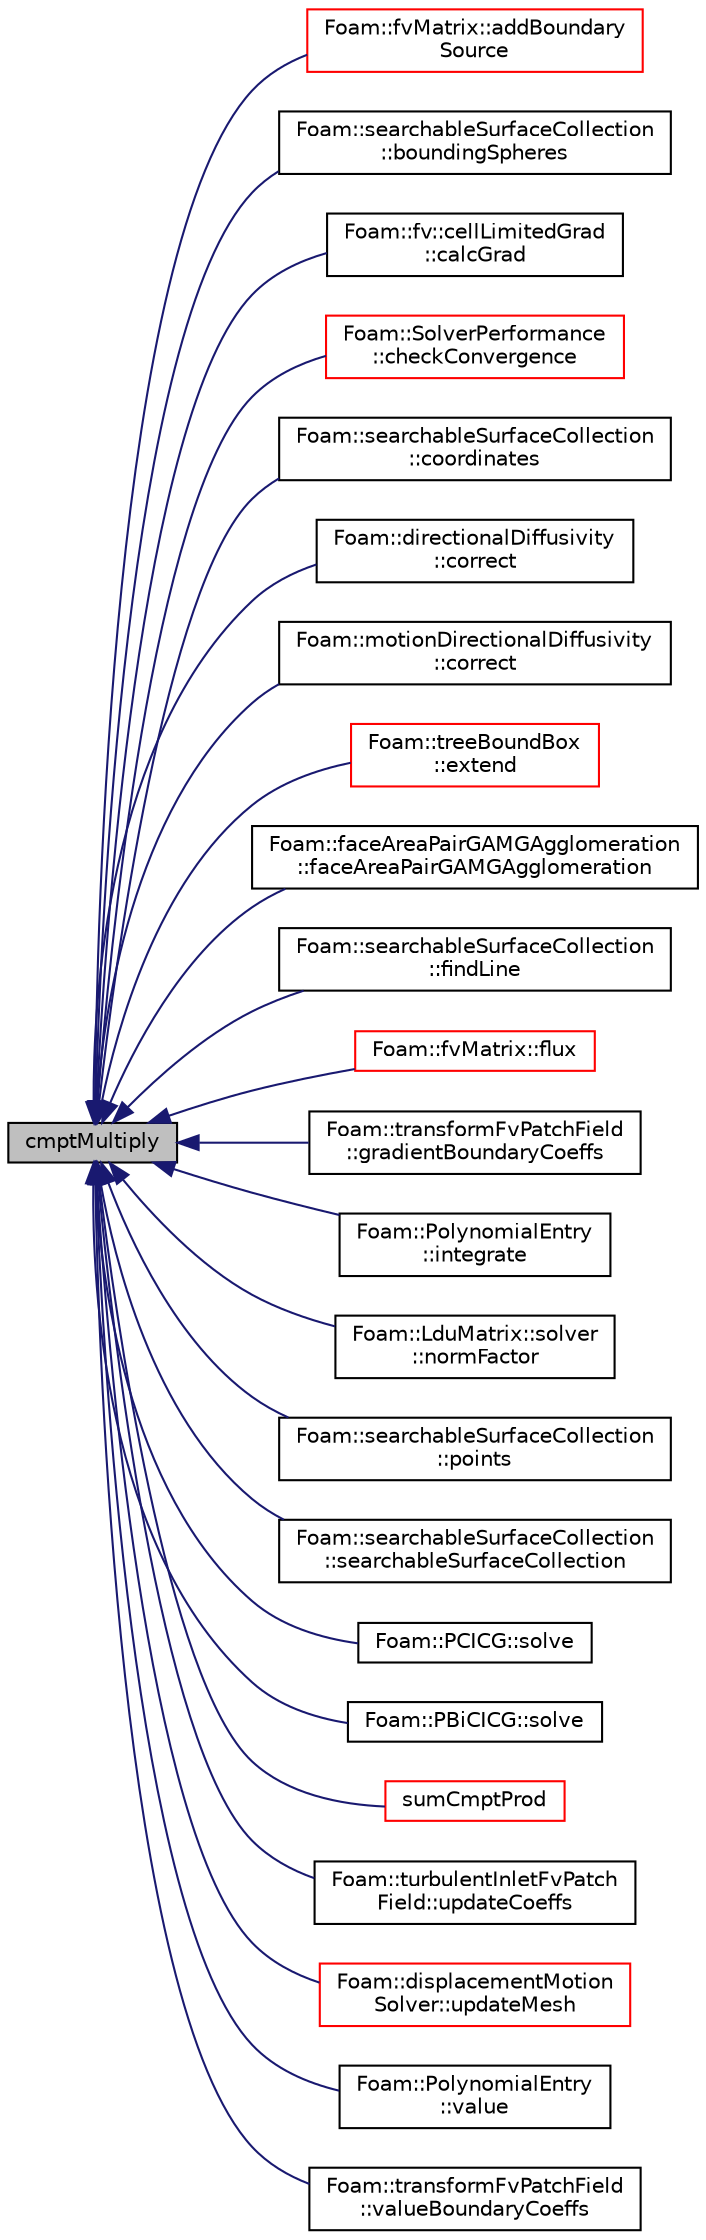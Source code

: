 digraph "cmptMultiply"
{
  bgcolor="transparent";
  edge [fontname="Helvetica",fontsize="10",labelfontname="Helvetica",labelfontsize="10"];
  node [fontname="Helvetica",fontsize="10",shape=record];
  rankdir="LR";
  Node1 [label="cmptMultiply",height=0.2,width=0.4,color="black", fillcolor="grey75", style="filled", fontcolor="black"];
  Node1 -> Node2 [dir="back",color="midnightblue",fontsize="10",style="solid",fontname="Helvetica"];
  Node2 [label="Foam::fvMatrix::addBoundary\lSource",height=0.2,width=0.4,color="red",URL="$a00875.html#a0011948a44dfba18f7aa66cf672fbfec"];
  Node1 -> Node3 [dir="back",color="midnightblue",fontsize="10",style="solid",fontname="Helvetica"];
  Node3 [label="Foam::searchableSurfaceCollection\l::boundingSpheres",height=0.2,width=0.4,color="black",URL="$a02260.html#af4690dee4a2416d50cd4376b4f6fad03",tooltip="Get bounding spheres (centre and radius squared), one per element. "];
  Node1 -> Node4 [dir="back",color="midnightblue",fontsize="10",style="solid",fontname="Helvetica"];
  Node4 [label="Foam::fv::cellLimitedGrad\l::calcGrad",height=0.2,width=0.4,color="black",URL="$a00216.html#a9e6946d5c172823826c394cab9979f17"];
  Node1 -> Node5 [dir="back",color="midnightblue",fontsize="10",style="solid",fontname="Helvetica"];
  Node5 [label="Foam::SolverPerformance\l::checkConvergence",height=0.2,width=0.4,color="red",URL="$a02380.html#ab5771e4f4a15c47b3c719a33255be433",tooltip="Check, store and return convergence. "];
  Node1 -> Node6 [dir="back",color="midnightblue",fontsize="10",style="solid",fontname="Helvetica"];
  Node6 [label="Foam::searchableSurfaceCollection\l::coordinates",height=0.2,width=0.4,color="black",URL="$a02260.html#a7ba58f56633b4eaeeef7f1a911d3a33b",tooltip="Get representative set of element coordinates. "];
  Node1 -> Node7 [dir="back",color="midnightblue",fontsize="10",style="solid",fontname="Helvetica"];
  Node7 [label="Foam::directionalDiffusivity\l::correct",height=0.2,width=0.4,color="black",URL="$a00541.html#a3ae44b28050c3aa494c1d8e18cf618c1",tooltip="Correct the motion diffusivity. "];
  Node1 -> Node8 [dir="back",color="midnightblue",fontsize="10",style="solid",fontname="Helvetica"];
  Node8 [label="Foam::motionDirectionalDiffusivity\l::correct",height=0.2,width=0.4,color="black",URL="$a01528.html#a3ae44b28050c3aa494c1d8e18cf618c1",tooltip="Correct the motion diffusivity. "];
  Node1 -> Node9 [dir="back",color="midnightblue",fontsize="10",style="solid",fontname="Helvetica"];
  Node9 [label="Foam::treeBoundBox\l::extend",height=0.2,width=0.4,color="red",URL="$a02667.html#af0115050dad6481bce64856f5097c7a0",tooltip="Return slightly wider bounding box. "];
  Node1 -> Node10 [dir="back",color="midnightblue",fontsize="10",style="solid",fontname="Helvetica"];
  Node10 [label="Foam::faceAreaPairGAMGAgglomeration\l::faceAreaPairGAMGAgglomeration",height=0.2,width=0.4,color="black",URL="$a00717.html#a7906519c7c208b56f01aaf7addac8958",tooltip="Construct given mesh and controls. "];
  Node1 -> Node11 [dir="back",color="midnightblue",fontsize="10",style="solid",fontname="Helvetica"];
  Node11 [label="Foam::searchableSurfaceCollection\l::findLine",height=0.2,width=0.4,color="black",URL="$a02260.html#a099df5ddaf17545f9b58aeaceead2dab",tooltip="Find first intersection on segment from start to end. "];
  Node1 -> Node12 [dir="back",color="midnightblue",fontsize="10",style="solid",fontname="Helvetica"];
  Node12 [label="Foam::fvMatrix::flux",height=0.2,width=0.4,color="red",URL="$a00875.html#a5e4227643f4fd605147b872caf525f1f",tooltip="Return the face-flux field from the matrix. "];
  Node1 -> Node13 [dir="back",color="midnightblue",fontsize="10",style="solid",fontname="Helvetica"];
  Node13 [label="Foam::transformFvPatchField\l::gradientBoundaryCoeffs",height=0.2,width=0.4,color="black",URL="$a02660.html#a6f64f4454162fea1587ddd406e7de51e",tooltip="Return the matrix source coefficients corresponding to the. "];
  Node1 -> Node14 [dir="back",color="midnightblue",fontsize="10",style="solid",fontname="Helvetica"];
  Node14 [label="Foam::PolynomialEntry\l::integrate",height=0.2,width=0.4,color="black",URL="$a01929.html#a866eeb2a77f2aed146549c89a5e57ad1",tooltip="Integrate between two (scalar) values. "];
  Node1 -> Node15 [dir="back",color="midnightblue",fontsize="10",style="solid",fontname="Helvetica"];
  Node15 [label="Foam::LduMatrix::solver\l::normFactor",height=0.2,width=0.4,color="black",URL="$a02379.html#a0e93bb3b7b4d2396eb15278901a3cb2e",tooltip="Return the matrix norm used to normalise the residual for the. "];
  Node1 -> Node16 [dir="back",color="midnightblue",fontsize="10",style="solid",fontname="Helvetica"];
  Node16 [label="Foam::searchableSurfaceCollection\l::points",height=0.2,width=0.4,color="black",URL="$a02260.html#a02ab6d43a4618415b761ee351284437e",tooltip="Get the points that define the surface. "];
  Node1 -> Node17 [dir="back",color="midnightblue",fontsize="10",style="solid",fontname="Helvetica"];
  Node17 [label="Foam::searchableSurfaceCollection\l::searchableSurfaceCollection",height=0.2,width=0.4,color="black",URL="$a02260.html#aaa6357e10010d757fe8977007422e87f",tooltip="Construct from dictionary (used by searchableSurface) "];
  Node1 -> Node18 [dir="back",color="midnightblue",fontsize="10",style="solid",fontname="Helvetica"];
  Node18 [label="Foam::PCICG::solve",height=0.2,width=0.4,color="black",URL="$a01824.html#a6020d3a68339ab1a050e90633b70ca5a",tooltip="Solve the matrix with this solver. "];
  Node1 -> Node19 [dir="back",color="midnightblue",fontsize="10",style="solid",fontname="Helvetica"];
  Node19 [label="Foam::PBiCICG::solve",height=0.2,width=0.4,color="black",URL="$a01822.html#a6020d3a68339ab1a050e90633b70ca5a",tooltip="Solve the matrix with this solver. "];
  Node1 -> Node20 [dir="back",color="midnightblue",fontsize="10",style="solid",fontname="Helvetica"];
  Node20 [label="sumCmptProd",height=0.2,width=0.4,color="red",URL="$a10725.html#a5236dd72b5886215f8dfc9622721cf4b"];
  Node1 -> Node21 [dir="back",color="midnightblue",fontsize="10",style="solid",fontname="Helvetica"];
  Node21 [label="Foam::turbulentInletFvPatch\lField::updateCoeffs",height=0.2,width=0.4,color="black",URL="$a02700.html#a7e24eafac629d3733181cd942d4c902f",tooltip="Update the coefficients associated with the patch field. "];
  Node1 -> Node22 [dir="back",color="midnightblue",fontsize="10",style="solid",fontname="Helvetica"];
  Node22 [label="Foam::displacementMotion\lSolver::updateMesh",height=0.2,width=0.4,color="red",URL="$a00554.html#ad57565956fd4064299f4bd3c4eebb1d4",tooltip="Update local data for topology changes. "];
  Node1 -> Node23 [dir="back",color="midnightblue",fontsize="10",style="solid",fontname="Helvetica"];
  Node23 [label="Foam::PolynomialEntry\l::value",height=0.2,width=0.4,color="black",URL="$a01929.html#a11c9a322bf227de8b6c3153f0390aa52",tooltip="Return PolynomialEntry value. "];
  Node1 -> Node24 [dir="back",color="midnightblue",fontsize="10",style="solid",fontname="Helvetica"];
  Node24 [label="Foam::transformFvPatchField\l::valueBoundaryCoeffs",height=0.2,width=0.4,color="black",URL="$a02660.html#ab888aee4a1cf1f3c166f3f509d249c6d",tooltip="Return the matrix source coefficients corresponding to the. "];
}
